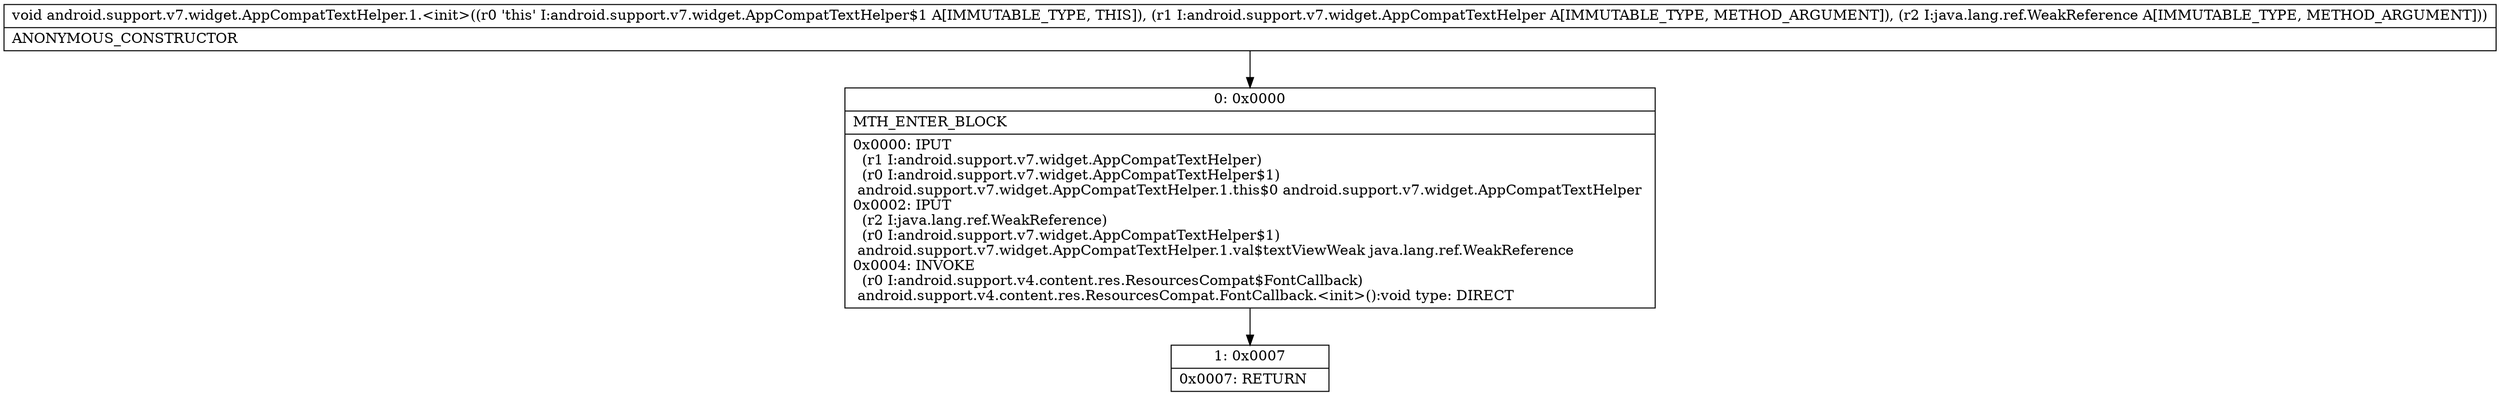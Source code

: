 digraph "CFG forandroid.support.v7.widget.AppCompatTextHelper.1.\<init\>(Landroid\/support\/v7\/widget\/AppCompatTextHelper;Ljava\/lang\/ref\/WeakReference;)V" {
Node_0 [shape=record,label="{0\:\ 0x0000|MTH_ENTER_BLOCK\l|0x0000: IPUT  \l  (r1 I:android.support.v7.widget.AppCompatTextHelper)\l  (r0 I:android.support.v7.widget.AppCompatTextHelper$1)\l android.support.v7.widget.AppCompatTextHelper.1.this$0 android.support.v7.widget.AppCompatTextHelper \l0x0002: IPUT  \l  (r2 I:java.lang.ref.WeakReference)\l  (r0 I:android.support.v7.widget.AppCompatTextHelper$1)\l android.support.v7.widget.AppCompatTextHelper.1.val$textViewWeak java.lang.ref.WeakReference \l0x0004: INVOKE  \l  (r0 I:android.support.v4.content.res.ResourcesCompat$FontCallback)\l android.support.v4.content.res.ResourcesCompat.FontCallback.\<init\>():void type: DIRECT \l}"];
Node_1 [shape=record,label="{1\:\ 0x0007|0x0007: RETURN   \l}"];
MethodNode[shape=record,label="{void android.support.v7.widget.AppCompatTextHelper.1.\<init\>((r0 'this' I:android.support.v7.widget.AppCompatTextHelper$1 A[IMMUTABLE_TYPE, THIS]), (r1 I:android.support.v7.widget.AppCompatTextHelper A[IMMUTABLE_TYPE, METHOD_ARGUMENT]), (r2 I:java.lang.ref.WeakReference A[IMMUTABLE_TYPE, METHOD_ARGUMENT]))  | ANONYMOUS_CONSTRUCTOR\l}"];
MethodNode -> Node_0;
Node_0 -> Node_1;
}

